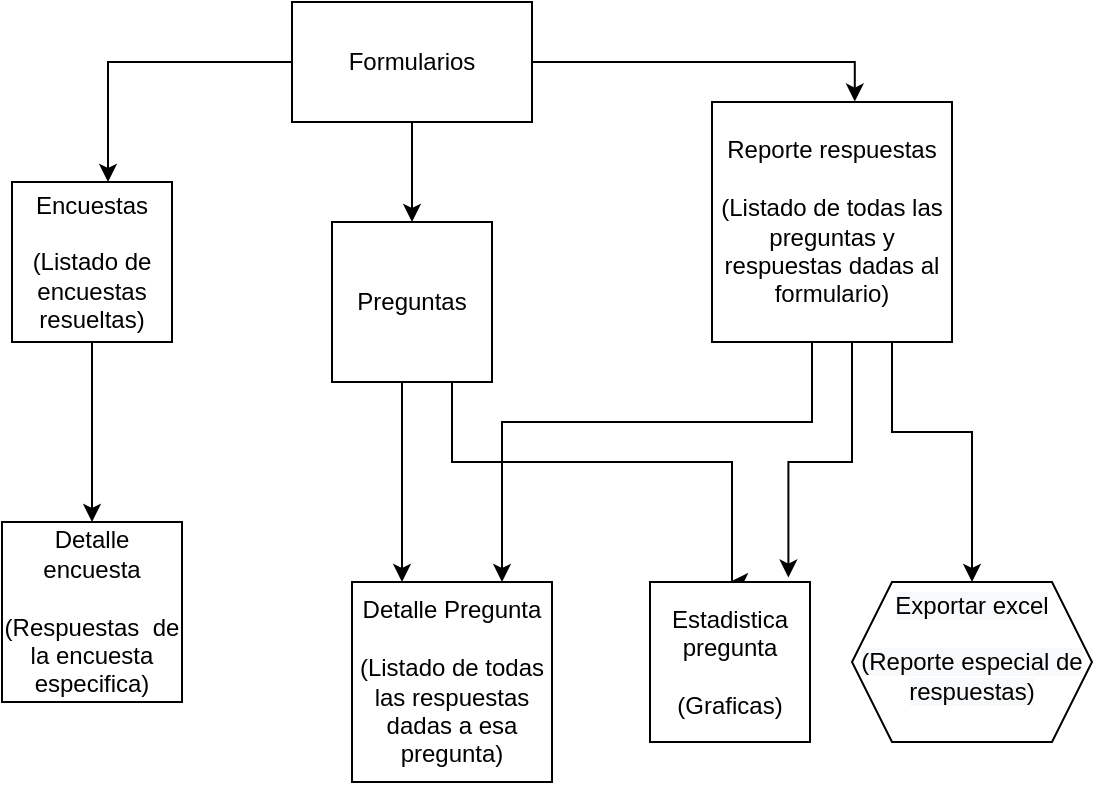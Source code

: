 <mxfile version="20.6.0" type="github">
  <diagram name="Page-1" id="l0SQyd_m2lvOKnKboJc1">
    <mxGraphModel dx="1038" dy="547" grid="1" gridSize="10" guides="1" tooltips="1" connect="1" arrows="1" fold="1" page="1" pageScale="1" pageWidth="850" pageHeight="1100" math="0" shadow="0">
      <root>
        <mxCell id="0" />
        <mxCell id="1" parent="0" />
        <mxCell id="KwzWSuqjbP4NHNCwYeoH-3" style="edgeStyle=orthogonalEdgeStyle;rounded=0;orthogonalLoop=1;jettySize=auto;html=1;exitX=0.5;exitY=1;exitDx=0;exitDy=0;entryX=0.25;entryY=0;entryDx=0;entryDy=0;" edge="1" parent="1" source="5hcufTHVU9KcvH70T_6z-2" target="KwzWSuqjbP4NHNCwYeoH-1">
          <mxGeometry relative="1" as="geometry">
            <Array as="points">
              <mxPoint x="325" y="240" />
            </Array>
          </mxGeometry>
        </mxCell>
        <mxCell id="KwzWSuqjbP4NHNCwYeoH-4" style="edgeStyle=orthogonalEdgeStyle;rounded=0;orthogonalLoop=1;jettySize=auto;html=1;exitX=0.75;exitY=1;exitDx=0;exitDy=0;entryX=0.5;entryY=0;entryDx=0;entryDy=0;" edge="1" parent="1" source="5hcufTHVU9KcvH70T_6z-2" target="KwzWSuqjbP4NHNCwYeoH-2">
          <mxGeometry relative="1" as="geometry">
            <mxPoint x="490" y="330" as="targetPoint" />
            <Array as="points">
              <mxPoint x="350" y="280" />
              <mxPoint x="490" y="280" />
            </Array>
          </mxGeometry>
        </mxCell>
        <mxCell id="5hcufTHVU9KcvH70T_6z-2" value="Preguntas" style="whiteSpace=wrap;html=1;aspect=fixed;" parent="1" vertex="1">
          <mxGeometry x="290" y="160" width="80" height="80" as="geometry" />
        </mxCell>
        <mxCell id="5hcufTHVU9KcvH70T_6z-7" style="edgeStyle=orthogonalEdgeStyle;rounded=0;orthogonalLoop=1;jettySize=auto;html=1;entryX=0.5;entryY=0;entryDx=0;entryDy=0;" parent="1" source="5hcufTHVU9KcvH70T_6z-3" target="5hcufTHVU9KcvH70T_6z-2" edge="1">
          <mxGeometry relative="1" as="geometry" />
        </mxCell>
        <mxCell id="5hcufTHVU9KcvH70T_6z-10" style="edgeStyle=orthogonalEdgeStyle;rounded=0;orthogonalLoop=1;jettySize=auto;html=1;entryX=0.6;entryY=0;entryDx=0;entryDy=0;entryPerimeter=0;" parent="1" source="5hcufTHVU9KcvH70T_6z-3" target="5hcufTHVU9KcvH70T_6z-4" edge="1">
          <mxGeometry relative="1" as="geometry" />
        </mxCell>
        <mxCell id="KwzWSuqjbP4NHNCwYeoH-7" style="edgeStyle=orthogonalEdgeStyle;rounded=0;orthogonalLoop=1;jettySize=auto;html=1;entryX=0.595;entryY=-0.002;entryDx=0;entryDy=0;entryPerimeter=0;" edge="1" parent="1" source="5hcufTHVU9KcvH70T_6z-3" target="KwzWSuqjbP4NHNCwYeoH-6">
          <mxGeometry relative="1" as="geometry" />
        </mxCell>
        <mxCell id="5hcufTHVU9KcvH70T_6z-3" value="Formularios" style="rounded=0;whiteSpace=wrap;html=1;" parent="1" vertex="1">
          <mxGeometry x="270" y="50" width="120" height="60" as="geometry" />
        </mxCell>
        <mxCell id="KwzWSuqjbP4NHNCwYeoH-8" style="edgeStyle=orthogonalEdgeStyle;rounded=0;orthogonalLoop=1;jettySize=auto;html=1;entryX=0.5;entryY=0;entryDx=0;entryDy=0;" edge="1" parent="1" source="5hcufTHVU9KcvH70T_6z-4" target="KwzWSuqjbP4NHNCwYeoH-5">
          <mxGeometry relative="1" as="geometry" />
        </mxCell>
        <mxCell id="5hcufTHVU9KcvH70T_6z-4" value="Encuestas&lt;br&gt;&lt;br&gt;(Listado de encuestas resueltas)" style="whiteSpace=wrap;html=1;aspect=fixed;" parent="1" vertex="1">
          <mxGeometry x="130" y="140" width="80" height="80" as="geometry" />
        </mxCell>
        <mxCell id="KwzWSuqjbP4NHNCwYeoH-1" value="Detalle Pregunta&lt;br&gt;&lt;br&gt;(Listado de todas las respuestas dadas a esa pregunta)" style="whiteSpace=wrap;html=1;aspect=fixed;" vertex="1" parent="1">
          <mxGeometry x="300" y="340" width="100" height="100" as="geometry" />
        </mxCell>
        <mxCell id="KwzWSuqjbP4NHNCwYeoH-2" value="Estadistica pregunta&lt;br&gt;&lt;br&gt;(Graficas)&lt;br&gt;" style="whiteSpace=wrap;html=1;aspect=fixed;" vertex="1" parent="1">
          <mxGeometry x="449" y="340" width="80" height="80" as="geometry" />
        </mxCell>
        <mxCell id="KwzWSuqjbP4NHNCwYeoH-5" value="Detalle encuesta&lt;br&gt;&lt;br&gt;(Respuestas&amp;nbsp; de la encuesta especifica)" style="whiteSpace=wrap;html=1;aspect=fixed;" vertex="1" parent="1">
          <mxGeometry x="125" y="310" width="90" height="90" as="geometry" />
        </mxCell>
        <mxCell id="KwzWSuqjbP4NHNCwYeoH-11" style="edgeStyle=orthogonalEdgeStyle;rounded=0;orthogonalLoop=1;jettySize=auto;html=1;entryX=0.75;entryY=0;entryDx=0;entryDy=0;" edge="1" parent="1" source="KwzWSuqjbP4NHNCwYeoH-6" target="KwzWSuqjbP4NHNCwYeoH-1">
          <mxGeometry relative="1" as="geometry">
            <mxPoint x="380" y="330" as="targetPoint" />
            <Array as="points">
              <mxPoint x="530" y="260" />
              <mxPoint x="375" y="260" />
            </Array>
          </mxGeometry>
        </mxCell>
        <mxCell id="KwzWSuqjbP4NHNCwYeoH-12" style="edgeStyle=orthogonalEdgeStyle;rounded=0;orthogonalLoop=1;jettySize=auto;html=1;entryX=0.865;entryY=-0.028;entryDx=0;entryDy=0;entryPerimeter=0;" edge="1" parent="1" source="KwzWSuqjbP4NHNCwYeoH-6" target="KwzWSuqjbP4NHNCwYeoH-2">
          <mxGeometry relative="1" as="geometry">
            <Array as="points">
              <mxPoint x="550" y="280" />
              <mxPoint x="519" y="280" />
            </Array>
          </mxGeometry>
        </mxCell>
        <mxCell id="KwzWSuqjbP4NHNCwYeoH-13" style="edgeStyle=orthogonalEdgeStyle;rounded=0;orthogonalLoop=1;jettySize=auto;html=1;entryX=0.5;entryY=0;entryDx=0;entryDy=0;" edge="1" parent="1" source="KwzWSuqjbP4NHNCwYeoH-6">
          <mxGeometry relative="1" as="geometry">
            <mxPoint x="610" y="340" as="targetPoint" />
            <Array as="points">
              <mxPoint x="570" y="265" />
              <mxPoint x="610" y="265" />
            </Array>
          </mxGeometry>
        </mxCell>
        <mxCell id="KwzWSuqjbP4NHNCwYeoH-6" value="Reporte respuestas&lt;br&gt;&lt;br&gt;(Listado de todas las preguntas y respuestas dadas al formulario)" style="whiteSpace=wrap;html=1;aspect=fixed;" vertex="1" parent="1">
          <mxGeometry x="480" y="100" width="120" height="120" as="geometry" />
        </mxCell>
        <mxCell id="KwzWSuqjbP4NHNCwYeoH-16" value="&#xa;&lt;span style=&quot;color: rgb(0, 0, 0); font-family: Helvetica; font-size: 12px; font-style: normal; font-variant-ligatures: normal; font-variant-caps: normal; font-weight: 400; letter-spacing: normal; orphans: 2; text-align: center; text-indent: 0px; text-transform: none; widows: 2; word-spacing: 0px; -webkit-text-stroke-width: 0px; background-color: rgb(248, 249, 250); text-decoration-thickness: initial; text-decoration-style: initial; text-decoration-color: initial; float: none; display: inline !important;&quot;&gt;Exportar excel&lt;/span&gt;&lt;br style=&quot;color: rgb(0, 0, 0); font-family: Helvetica; font-size: 12px; font-style: normal; font-variant-ligatures: normal; font-variant-caps: normal; font-weight: 400; letter-spacing: normal; orphans: 2; text-align: center; text-indent: 0px; text-transform: none; widows: 2; word-spacing: 0px; -webkit-text-stroke-width: 0px; background-color: rgb(248, 249, 250); text-decoration-thickness: initial; text-decoration-style: initial; text-decoration-color: initial;&quot;&gt;&lt;br style=&quot;color: rgb(0, 0, 0); font-family: Helvetica; font-size: 12px; font-style: normal; font-variant-ligatures: normal; font-variant-caps: normal; font-weight: 400; letter-spacing: normal; orphans: 2; text-align: center; text-indent: 0px; text-transform: none; widows: 2; word-spacing: 0px; -webkit-text-stroke-width: 0px; background-color: rgb(248, 249, 250); text-decoration-thickness: initial; text-decoration-style: initial; text-decoration-color: initial;&quot;&gt;&lt;span style=&quot;color: rgb(0, 0, 0); font-family: Helvetica; font-size: 12px; font-style: normal; font-variant-ligatures: normal; font-variant-caps: normal; font-weight: 400; letter-spacing: normal; orphans: 2; text-align: center; text-indent: 0px; text-transform: none; widows: 2; word-spacing: 0px; -webkit-text-stroke-width: 0px; background-color: rgb(248, 249, 250); text-decoration-thickness: initial; text-decoration-style: initial; text-decoration-color: initial; float: none; display: inline !important;&quot;&gt;(Reporte especial de respuestas)&lt;/span&gt;&#xa;&#xa;" style="shape=hexagon;perimeter=hexagonPerimeter2;whiteSpace=wrap;html=1;fixedSize=1;" vertex="1" parent="1">
          <mxGeometry x="550" y="340" width="120" height="80" as="geometry" />
        </mxCell>
      </root>
    </mxGraphModel>
  </diagram>
</mxfile>
